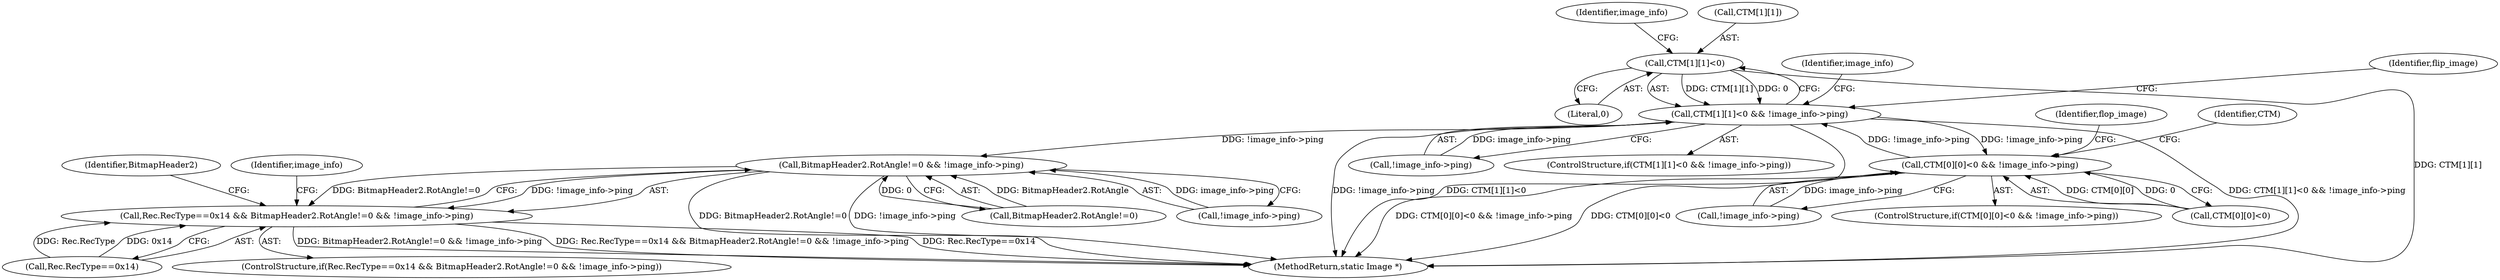 digraph "0_ImageMagick_f6e9d0d9955e85bdd7540b251cd50d598dacc5e6_75@array" {
"1001671" [label="(Call,CTM[1][1]<0)"];
"1001670" [label="(Call,CTM[1][1]<0 && !image_info->ping)"];
"1001015" [label="(Call,BitmapHeader2.RotAngle!=0 && !image_info->ping)"];
"1001009" [label="(Call,Rec.RecType==0x14 && BitmapHeader2.RotAngle!=0 && !image_info->ping)"];
"1001631" [label="(Call,CTM[0][0]<0 && !image_info->ping)"];
"1001670" [label="(Call,CTM[1][1]<0 && !image_info->ping)"];
"1001010" [label="(Call,Rec.RecType==0x14)"];
"1001674" [label="(Identifier,CTM)"];
"1001646" [label="(Identifier,flop_image)"];
"1001677" [label="(Literal,0)"];
"1001914" [label="(MethodReturn,static Image *)"];
"1001008" [label="(ControlStructure,if(Rec.RecType==0x14 && BitmapHeader2.RotAngle!=0 && !image_info->ping))"];
"1001128" [label="(Identifier,image_info)"];
"1001009" [label="(Call,Rec.RecType==0x14 && BitmapHeader2.RotAngle!=0 && !image_info->ping)"];
"1001709" [label="(Identifier,image_info)"];
"1001015" [label="(Call,BitmapHeader2.RotAngle!=0 && !image_info->ping)"];
"1001631" [label="(Call,CTM[0][0]<0 && !image_info->ping)"];
"1001029" [label="(Identifier,BitmapHeader2)"];
"1001678" [label="(Call,!image_info->ping)"];
"1001630" [label="(ControlStructure,if(CTM[0][0]<0 && !image_info->ping))"];
"1001639" [label="(Call,!image_info->ping)"];
"1001016" [label="(Call,BitmapHeader2.RotAngle!=0)"];
"1001685" [label="(Identifier,flip_image)"];
"1001671" [label="(Call,CTM[1][1]<0)"];
"1001021" [label="(Call,!image_info->ping)"];
"1001680" [label="(Identifier,image_info)"];
"1001632" [label="(Call,CTM[0][0]<0)"];
"1001672" [label="(Call,CTM[1][1])"];
"1001669" [label="(ControlStructure,if(CTM[1][1]<0 && !image_info->ping))"];
"1001671" -> "1001670"  [label="AST: "];
"1001671" -> "1001677"  [label="CFG: "];
"1001672" -> "1001671"  [label="AST: "];
"1001677" -> "1001671"  [label="AST: "];
"1001680" -> "1001671"  [label="CFG: "];
"1001670" -> "1001671"  [label="CFG: "];
"1001671" -> "1001914"  [label="DDG: CTM[1][1]"];
"1001671" -> "1001670"  [label="DDG: CTM[1][1]"];
"1001671" -> "1001670"  [label="DDG: 0"];
"1001670" -> "1001669"  [label="AST: "];
"1001670" -> "1001678"  [label="CFG: "];
"1001678" -> "1001670"  [label="AST: "];
"1001685" -> "1001670"  [label="CFG: "];
"1001709" -> "1001670"  [label="CFG: "];
"1001670" -> "1001914"  [label="DDG: !image_info->ping"];
"1001670" -> "1001914"  [label="DDG: CTM[1][1]<0"];
"1001670" -> "1001914"  [label="DDG: CTM[1][1]<0 && !image_info->ping"];
"1001670" -> "1001015"  [label="DDG: !image_info->ping"];
"1001670" -> "1001631"  [label="DDG: !image_info->ping"];
"1001678" -> "1001670"  [label="DDG: image_info->ping"];
"1001631" -> "1001670"  [label="DDG: !image_info->ping"];
"1001015" -> "1001009"  [label="AST: "];
"1001015" -> "1001016"  [label="CFG: "];
"1001015" -> "1001021"  [label="CFG: "];
"1001016" -> "1001015"  [label="AST: "];
"1001021" -> "1001015"  [label="AST: "];
"1001009" -> "1001015"  [label="CFG: "];
"1001015" -> "1001914"  [label="DDG: !image_info->ping"];
"1001015" -> "1001914"  [label="DDG: BitmapHeader2.RotAngle!=0"];
"1001015" -> "1001009"  [label="DDG: BitmapHeader2.RotAngle!=0"];
"1001015" -> "1001009"  [label="DDG: !image_info->ping"];
"1001016" -> "1001015"  [label="DDG: BitmapHeader2.RotAngle"];
"1001016" -> "1001015"  [label="DDG: 0"];
"1001021" -> "1001015"  [label="DDG: image_info->ping"];
"1001009" -> "1001008"  [label="AST: "];
"1001009" -> "1001010"  [label="CFG: "];
"1001010" -> "1001009"  [label="AST: "];
"1001029" -> "1001009"  [label="CFG: "];
"1001128" -> "1001009"  [label="CFG: "];
"1001009" -> "1001914"  [label="DDG: BitmapHeader2.RotAngle!=0 && !image_info->ping"];
"1001009" -> "1001914"  [label="DDG: Rec.RecType==0x14 && BitmapHeader2.RotAngle!=0 && !image_info->ping"];
"1001009" -> "1001914"  [label="DDG: Rec.RecType==0x14"];
"1001010" -> "1001009"  [label="DDG: Rec.RecType"];
"1001010" -> "1001009"  [label="DDG: 0x14"];
"1001631" -> "1001630"  [label="AST: "];
"1001631" -> "1001632"  [label="CFG: "];
"1001631" -> "1001639"  [label="CFG: "];
"1001632" -> "1001631"  [label="AST: "];
"1001639" -> "1001631"  [label="AST: "];
"1001646" -> "1001631"  [label="CFG: "];
"1001674" -> "1001631"  [label="CFG: "];
"1001631" -> "1001914"  [label="DDG: CTM[0][0]<0 && !image_info->ping"];
"1001631" -> "1001914"  [label="DDG: CTM[0][0]<0"];
"1001632" -> "1001631"  [label="DDG: CTM[0][0]"];
"1001632" -> "1001631"  [label="DDG: 0"];
"1001639" -> "1001631"  [label="DDG: image_info->ping"];
}
